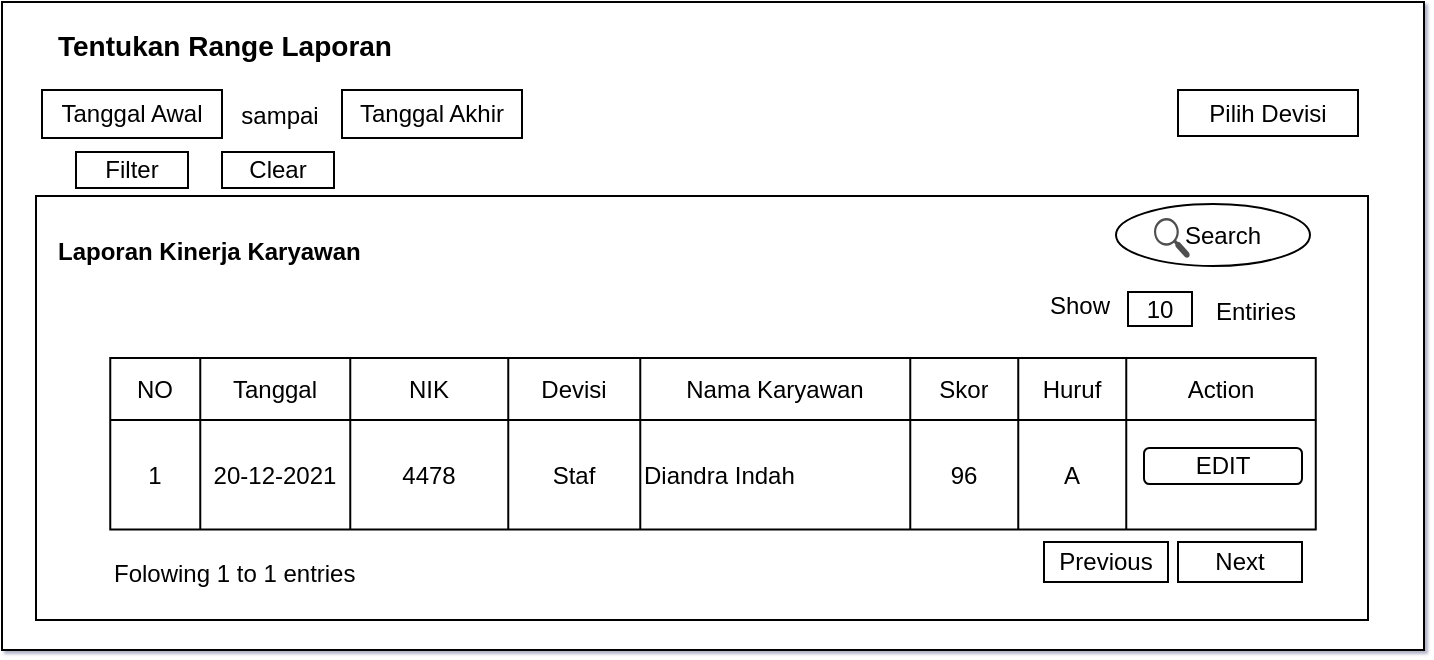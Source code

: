 <mxfile>
    <diagram id="JsVnDIZ5WUHZcvN6XWwl" name="Page-1">
        <mxGraphModel dx="644" dy="369" grid="0" gridSize="10" guides="1" tooltips="1" connect="1" arrows="1" fold="1" page="1" pageScale="1" pageWidth="827" pageHeight="1169" math="1" shadow="1">
            <root>
                <mxCell id="0"/>
                <mxCell id="1" parent="0"/>
                <mxCell id="smX56x16pPYq-yeECZq9-1" value="" style="rounded=0;whiteSpace=wrap;html=1;" parent="1" vertex="1">
                    <mxGeometry x="61" y="31" width="711" height="324" as="geometry"/>
                </mxCell>
                <mxCell id="smX56x16pPYq-yeECZq9-3" value="Tanggal Awal" style="rounded=0;whiteSpace=wrap;html=1;" parent="1" vertex="1">
                    <mxGeometry x="81" y="75" width="90" height="24" as="geometry"/>
                </mxCell>
                <mxCell id="smX56x16pPYq-yeECZq9-4" value="Tanggal Akhir" style="rounded=0;whiteSpace=wrap;html=1;" parent="1" vertex="1">
                    <mxGeometry x="231" y="75" width="90" height="24" as="geometry"/>
                </mxCell>
                <mxCell id="smX56x16pPYq-yeECZq9-5" value="sampai" style="text;html=1;strokeColor=none;fillColor=none;align=center;verticalAlign=middle;whiteSpace=wrap;rounded=0;" parent="1" vertex="1">
                    <mxGeometry x="180" y="78" width="40" height="20" as="geometry"/>
                </mxCell>
                <mxCell id="smX56x16pPYq-yeECZq9-6" value="&lt;font style=&quot;font-size: 14px&quot;&gt;&lt;b&gt;Tentukan Range Laporan&lt;/b&gt;&lt;/font&gt;" style="text;html=1;strokeColor=none;fillColor=none;align=left;verticalAlign=middle;whiteSpace=wrap;rounded=0;" parent="1" vertex="1">
                    <mxGeometry x="87" y="43" width="228" height="20" as="geometry"/>
                </mxCell>
                <mxCell id="smX56x16pPYq-yeECZq9-7" value="Pilih Devisi" style="rounded=0;whiteSpace=wrap;html=1;" parent="1" vertex="1">
                    <mxGeometry x="649" y="75" width="90" height="23" as="geometry"/>
                </mxCell>
                <mxCell id="smX56x16pPYq-yeECZq9-27" value="" style="rounded=0;whiteSpace=wrap;html=1;" parent="1" vertex="1">
                    <mxGeometry x="78" y="128" width="666" height="212" as="geometry"/>
                </mxCell>
                <mxCell id="smX56x16pPYq-yeECZq9-28" value="" style="shape=table;html=1;whiteSpace=wrap;startSize=0;container=1;collapsible=0;childLayout=tableLayout;" parent="1" vertex="1">
                    <mxGeometry x="115.13" y="209" width="602.75" height="85.75" as="geometry"/>
                </mxCell>
                <mxCell id="smX56x16pPYq-yeECZq9-29" value="" style="shape=partialRectangle;html=1;whiteSpace=wrap;collapsible=0;dropTarget=0;pointerEvents=0;fillColor=none;top=0;left=0;bottom=0;right=0;points=[[0,0.5],[1,0.5]];portConstraint=eastwest;" parent="smX56x16pPYq-yeECZq9-28" vertex="1">
                    <mxGeometry width="602.75" height="31" as="geometry"/>
                </mxCell>
                <mxCell id="smX56x16pPYq-yeECZq9-30" value="NO" style="shape=partialRectangle;html=1;whiteSpace=wrap;connectable=0;overflow=hidden;fillColor=none;top=0;left=0;bottom=0;right=0;" parent="smX56x16pPYq-yeECZq9-29" vertex="1">
                    <mxGeometry width="45" height="31" as="geometry"/>
                </mxCell>
                <mxCell id="smX56x16pPYq-yeECZq9-31" value="Tanggal" style="shape=partialRectangle;html=1;whiteSpace=wrap;connectable=0;overflow=hidden;fillColor=none;top=0;left=0;bottom=0;right=0;" parent="smX56x16pPYq-yeECZq9-29" vertex="1">
                    <mxGeometry x="45" width="75" height="31" as="geometry"/>
                </mxCell>
                <mxCell id="smX56x16pPYq-yeECZq9-32" value="NIK" style="shape=partialRectangle;html=1;whiteSpace=wrap;connectable=0;overflow=hidden;fillColor=none;top=0;left=0;bottom=0;right=0;" parent="smX56x16pPYq-yeECZq9-29" vertex="1">
                    <mxGeometry x="120" width="79" height="31" as="geometry"/>
                </mxCell>
                <mxCell id="smX56x16pPYq-yeECZq9-33" value="Devisi" style="shape=partialRectangle;html=1;whiteSpace=wrap;connectable=0;overflow=hidden;fillColor=none;top=0;left=0;bottom=0;right=0;" parent="smX56x16pPYq-yeECZq9-29" vertex="1">
                    <mxGeometry x="199" width="66" height="31" as="geometry"/>
                </mxCell>
                <mxCell id="smX56x16pPYq-yeECZq9-34" value="Nama Karyawan" style="shape=partialRectangle;html=1;whiteSpace=wrap;connectable=0;overflow=hidden;fillColor=none;top=0;left=0;bottom=0;right=0;" parent="smX56x16pPYq-yeECZq9-29" vertex="1">
                    <mxGeometry x="265" width="135" height="31" as="geometry"/>
                </mxCell>
                <mxCell id="smX56x16pPYq-yeECZq9-35" value="Skor" style="shape=partialRectangle;html=1;whiteSpace=wrap;connectable=0;overflow=hidden;fillColor=none;top=0;left=0;bottom=0;right=0;" parent="smX56x16pPYq-yeECZq9-29" vertex="1">
                    <mxGeometry x="400" width="54" height="31" as="geometry"/>
                </mxCell>
                <mxCell id="smX56x16pPYq-yeECZq9-36" value="Huruf" style="shape=partialRectangle;html=1;whiteSpace=wrap;connectable=0;overflow=hidden;fillColor=none;top=0;left=0;bottom=0;right=0;" parent="smX56x16pPYq-yeECZq9-29" vertex="1">
                    <mxGeometry x="454" width="54" height="31" as="geometry"/>
                </mxCell>
                <mxCell id="smX56x16pPYq-yeECZq9-37" value="Action" style="shape=partialRectangle;html=1;whiteSpace=wrap;connectable=0;overflow=hidden;fillColor=none;top=0;left=0;bottom=0;right=0;" parent="smX56x16pPYq-yeECZq9-29" vertex="1">
                    <mxGeometry x="508" width="95" height="31" as="geometry"/>
                </mxCell>
                <mxCell id="smX56x16pPYq-yeECZq9-38" value="" style="shape=partialRectangle;html=1;whiteSpace=wrap;collapsible=0;dropTarget=0;pointerEvents=0;fillColor=none;top=0;left=0;bottom=0;right=0;points=[[0,0.5],[1,0.5]];portConstraint=eastwest;" parent="smX56x16pPYq-yeECZq9-28" vertex="1">
                    <mxGeometry y="31" width="602.75" height="55" as="geometry"/>
                </mxCell>
                <mxCell id="smX56x16pPYq-yeECZq9-39" value="1" style="shape=partialRectangle;html=1;whiteSpace=wrap;connectable=0;overflow=hidden;fillColor=none;top=0;left=0;bottom=0;right=0;" parent="smX56x16pPYq-yeECZq9-38" vertex="1">
                    <mxGeometry width="45" height="55" as="geometry"/>
                </mxCell>
                <mxCell id="smX56x16pPYq-yeECZq9-40" value="20-12-2021" style="shape=partialRectangle;html=1;whiteSpace=wrap;connectable=0;overflow=hidden;fillColor=none;top=0;left=0;bottom=0;right=0;" parent="smX56x16pPYq-yeECZq9-38" vertex="1">
                    <mxGeometry x="45" width="75" height="55" as="geometry"/>
                </mxCell>
                <mxCell id="smX56x16pPYq-yeECZq9-41" value="4478" style="shape=partialRectangle;html=1;whiteSpace=wrap;connectable=0;overflow=hidden;fillColor=none;top=0;left=0;bottom=0;right=0;" parent="smX56x16pPYq-yeECZq9-38" vertex="1">
                    <mxGeometry x="120" width="79" height="55" as="geometry"/>
                </mxCell>
                <mxCell id="smX56x16pPYq-yeECZq9-42" value="Staf" style="shape=partialRectangle;html=1;whiteSpace=wrap;connectable=0;overflow=hidden;fillColor=none;top=0;left=0;bottom=0;right=0;" parent="smX56x16pPYq-yeECZq9-38" vertex="1">
                    <mxGeometry x="199" width="66" height="55" as="geometry"/>
                </mxCell>
                <mxCell id="smX56x16pPYq-yeECZq9-43" value="Diandra Indah" style="shape=partialRectangle;html=1;whiteSpace=wrap;connectable=0;overflow=hidden;fillColor=none;top=0;left=0;bottom=0;right=0;align=left;" parent="smX56x16pPYq-yeECZq9-38" vertex="1">
                    <mxGeometry x="265" width="135" height="55" as="geometry"/>
                </mxCell>
                <mxCell id="smX56x16pPYq-yeECZq9-44" value="96" style="shape=partialRectangle;html=1;whiteSpace=wrap;connectable=0;overflow=hidden;fillColor=none;top=0;left=0;bottom=0;right=0;" parent="smX56x16pPYq-yeECZq9-38" vertex="1">
                    <mxGeometry x="400" width="54" height="55" as="geometry"/>
                </mxCell>
                <mxCell id="smX56x16pPYq-yeECZq9-45" value="A" style="shape=partialRectangle;html=1;whiteSpace=wrap;connectable=0;overflow=hidden;fillColor=none;top=0;left=0;bottom=0;right=0;" parent="smX56x16pPYq-yeECZq9-38" vertex="1">
                    <mxGeometry x="454" width="54" height="55" as="geometry"/>
                </mxCell>
                <mxCell id="smX56x16pPYq-yeECZq9-46" value="" style="shape=partialRectangle;html=1;whiteSpace=wrap;connectable=0;overflow=hidden;fillColor=none;top=0;left=0;bottom=0;right=0;" parent="smX56x16pPYq-yeECZq9-38" vertex="1">
                    <mxGeometry x="508" width="95" height="55" as="geometry"/>
                </mxCell>
                <mxCell id="smX56x16pPYq-yeECZq9-47" value="Filter" style="rounded=0;whiteSpace=wrap;html=1;" parent="1" vertex="1">
                    <mxGeometry x="98" y="106" width="56" height="18" as="geometry"/>
                </mxCell>
                <mxCell id="smX56x16pPYq-yeECZq9-48" value="Clear" style="rounded=0;whiteSpace=wrap;html=1;" parent="1" vertex="1">
                    <mxGeometry x="171" y="106" width="56" height="18" as="geometry"/>
                </mxCell>
                <mxCell id="smX56x16pPYq-yeECZq9-49" value="&lt;b&gt;Laporan Kinerja Karyawan&lt;/b&gt;" style="text;html=1;strokeColor=none;fillColor=none;align=left;verticalAlign=middle;whiteSpace=wrap;rounded=0;" parent="1" vertex="1">
                    <mxGeometry x="87" y="140" width="200" height="31" as="geometry"/>
                </mxCell>
                <mxCell id="smX56x16pPYq-yeECZq9-50" value="10" style="rounded=0;whiteSpace=wrap;html=1;" parent="1" vertex="1">
                    <mxGeometry x="624" y="176" width="32" height="17" as="geometry"/>
                </mxCell>
                <mxCell id="smX56x16pPYq-yeECZq9-51" value="Show" style="text;html=1;strokeColor=none;fillColor=none;align=center;verticalAlign=middle;whiteSpace=wrap;rounded=0;" parent="1" vertex="1">
                    <mxGeometry x="580" y="173" width="40" height="20" as="geometry"/>
                </mxCell>
                <mxCell id="smX56x16pPYq-yeECZq9-52" value="Entiries" style="text;html=1;strokeColor=none;fillColor=none;align=center;verticalAlign=middle;whiteSpace=wrap;rounded=0;" parent="1" vertex="1">
                    <mxGeometry x="668" y="176" width="40" height="20" as="geometry"/>
                </mxCell>
                <mxCell id="smX56x16pPYq-yeECZq9-53" value="&amp;nbsp; &amp;nbsp;Search" style="ellipse;whiteSpace=wrap;html=1;" parent="1" vertex="1">
                    <mxGeometry x="618" y="132" width="97" height="31" as="geometry"/>
                </mxCell>
                <mxCell id="smX56x16pPYq-yeECZq9-54" value="" style="pointerEvents=1;shadow=0;dashed=0;html=1;strokeColor=none;fillColor=#505050;labelPosition=center;verticalLabelPosition=bottom;verticalAlign=top;outlineConnect=0;align=center;shape=mxgraph.office.concepts.search;rotation=-90;" parent="1" vertex="1">
                    <mxGeometry x="636" y="140" width="20" height="18" as="geometry"/>
                </mxCell>
                <mxCell id="smX56x16pPYq-yeECZq9-55" value="Previous" style="rounded=0;whiteSpace=wrap;html=1;" parent="1" vertex="1">
                    <mxGeometry x="582" y="301" width="62" height="20" as="geometry"/>
                </mxCell>
                <mxCell id="smX56x16pPYq-yeECZq9-56" value="Next" style="rounded=0;whiteSpace=wrap;html=1;" parent="1" vertex="1">
                    <mxGeometry x="649" y="301" width="62" height="20" as="geometry"/>
                </mxCell>
                <mxCell id="smX56x16pPYq-yeECZq9-57" value="Folowing 1 to 1 entries" style="text;html=1;strokeColor=none;fillColor=none;align=left;verticalAlign=middle;whiteSpace=wrap;rounded=0;" parent="1" vertex="1">
                    <mxGeometry x="115.13" y="307" width="176" height="20" as="geometry"/>
                </mxCell>
                <mxCell id="smX56x16pPYq-yeECZq9-58" value="EDIT" style="rounded=1;whiteSpace=wrap;html=1;" parent="1" vertex="1">
                    <mxGeometry x="632" y="254" width="79" height="18" as="geometry"/>
                </mxCell>
            </root>
        </mxGraphModel>
    </diagram>
</mxfile>